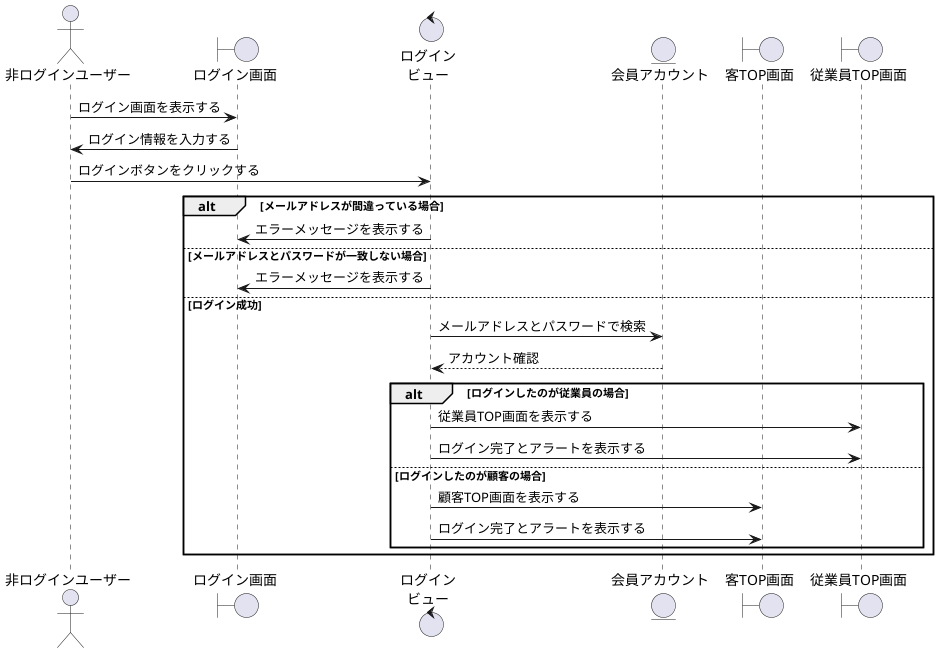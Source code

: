 @startuml login
actor "非ログインユーザー" as nonlogin
boundary "ログイン画面" as log
control "ログイン\nビュー" as logv
entity "会員アカウント" as account
boundary "客TOP画面" as kyaku_top
boundary "従業員TOP画面" as juugyouin_top
 
nonlogin -> log: ログイン画面を表示する

nonlogin <- log: ログイン情報を入力する

nonlogin -> logv: ログインボタンをクリックする
 
alt メールアドレスが間違っている場合
    logv -> log: エラーメッセージを表示する
else メールアドレスとパスワードが一致しない場合
    logv -> log: エラーメッセージを表示する
else ログイン成功

    logv -> account: メールアドレスとパスワードで検索
    account --> logv: アカウント確認
    alt ログインしたのが従業員の場合
        logv -> juugyouin_top: 従業員TOP画面を表示する
        logv -> juugyouin_top:ログイン完了とアラートを表示する
    else ログインしたのが顧客の場合
        logv -> kyaku_top: 顧客TOP画面を表示する
        logv -> kyaku_top:ログイン完了とアラートを表示する
    end
end
@enduml
